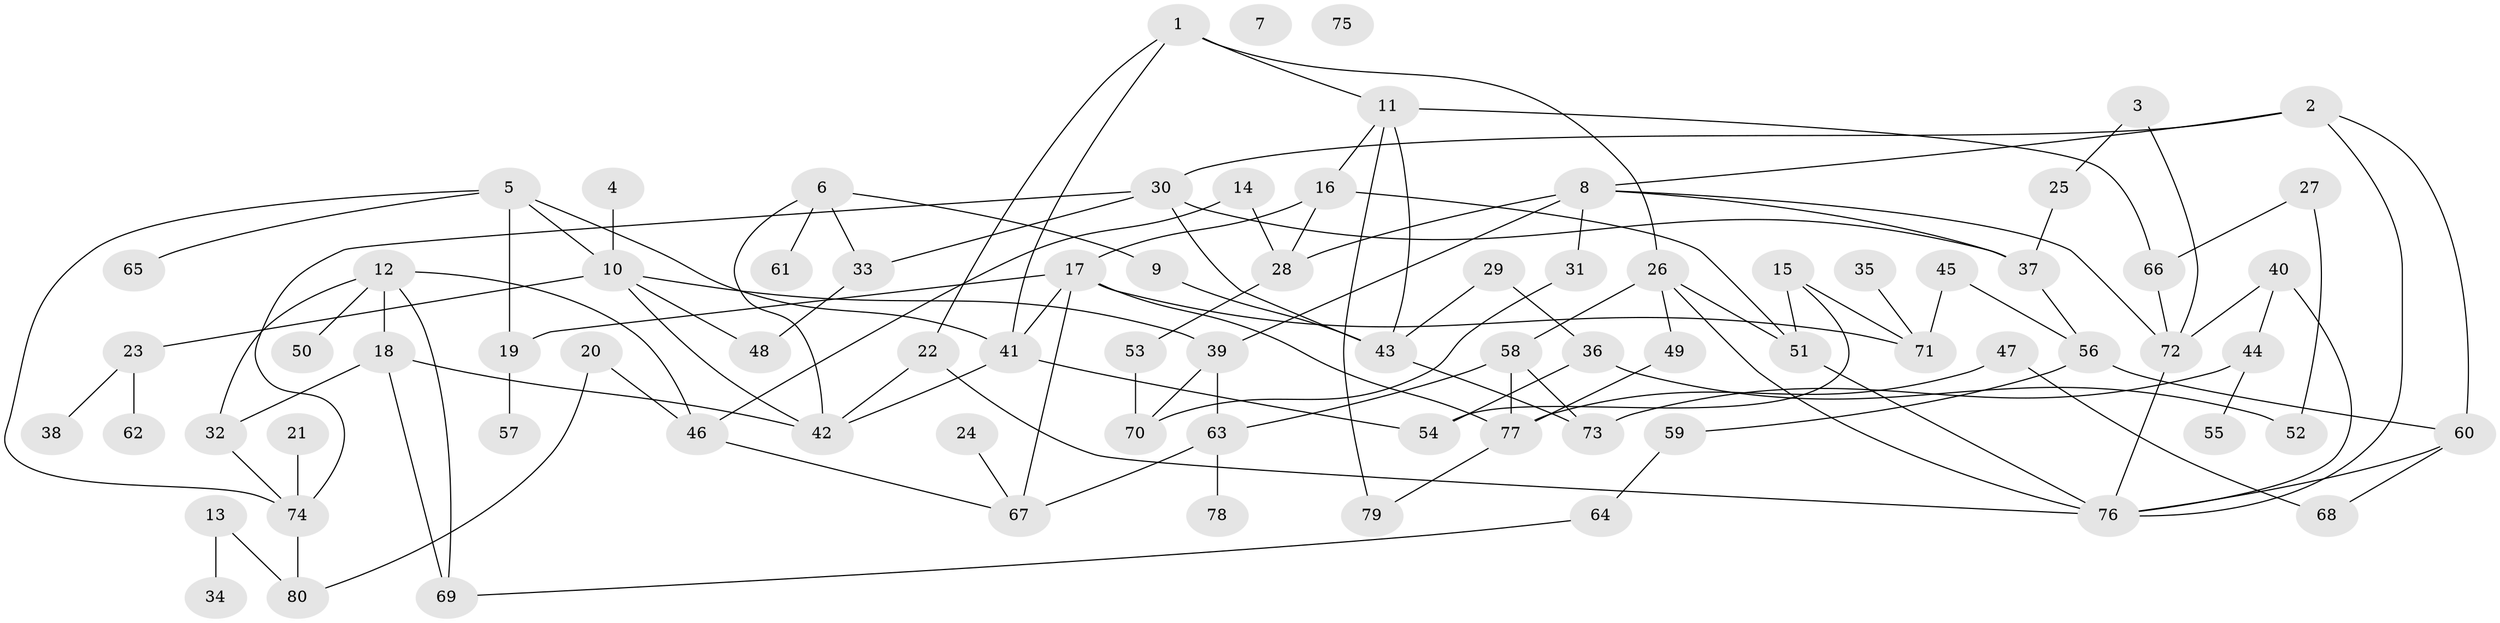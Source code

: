 // coarse degree distribution, {6: 0.057692307692307696, 5: 0.09615384615384616, 1: 0.17307692307692307, 7: 0.019230769230769232, 0: 0.038461538461538464, 8: 0.057692307692307696, 2: 0.17307692307692307, 3: 0.19230769230769232, 4: 0.17307692307692307, 9: 0.019230769230769232}
// Generated by graph-tools (version 1.1) at 2025/41/03/06/25 10:41:22]
// undirected, 80 vertices, 120 edges
graph export_dot {
graph [start="1"]
  node [color=gray90,style=filled];
  1;
  2;
  3;
  4;
  5;
  6;
  7;
  8;
  9;
  10;
  11;
  12;
  13;
  14;
  15;
  16;
  17;
  18;
  19;
  20;
  21;
  22;
  23;
  24;
  25;
  26;
  27;
  28;
  29;
  30;
  31;
  32;
  33;
  34;
  35;
  36;
  37;
  38;
  39;
  40;
  41;
  42;
  43;
  44;
  45;
  46;
  47;
  48;
  49;
  50;
  51;
  52;
  53;
  54;
  55;
  56;
  57;
  58;
  59;
  60;
  61;
  62;
  63;
  64;
  65;
  66;
  67;
  68;
  69;
  70;
  71;
  72;
  73;
  74;
  75;
  76;
  77;
  78;
  79;
  80;
  1 -- 11;
  1 -- 22;
  1 -- 26;
  1 -- 41;
  2 -- 8;
  2 -- 30;
  2 -- 60;
  2 -- 76;
  3 -- 25;
  3 -- 72;
  4 -- 10;
  5 -- 10;
  5 -- 19;
  5 -- 41;
  5 -- 65;
  5 -- 74;
  6 -- 9;
  6 -- 33;
  6 -- 42;
  6 -- 61;
  8 -- 28;
  8 -- 31;
  8 -- 37;
  8 -- 39;
  8 -- 72;
  9 -- 43;
  10 -- 23;
  10 -- 39;
  10 -- 42;
  10 -- 48;
  11 -- 16;
  11 -- 43;
  11 -- 66;
  11 -- 79;
  12 -- 18;
  12 -- 32;
  12 -- 46;
  12 -- 50;
  12 -- 69;
  13 -- 34;
  13 -- 80;
  14 -- 28;
  14 -- 46;
  15 -- 51;
  15 -- 54;
  15 -- 71;
  16 -- 17;
  16 -- 28;
  16 -- 51;
  17 -- 19;
  17 -- 41;
  17 -- 67;
  17 -- 71;
  17 -- 77;
  18 -- 32;
  18 -- 42;
  18 -- 69;
  19 -- 57;
  20 -- 46;
  20 -- 80;
  21 -- 74;
  22 -- 42;
  22 -- 76;
  23 -- 38;
  23 -- 62;
  24 -- 67;
  25 -- 37;
  26 -- 49;
  26 -- 51;
  26 -- 58;
  26 -- 76;
  27 -- 52;
  27 -- 66;
  28 -- 53;
  29 -- 36;
  29 -- 43;
  30 -- 33;
  30 -- 37;
  30 -- 43;
  30 -- 74;
  31 -- 70;
  32 -- 74;
  33 -- 48;
  35 -- 71;
  36 -- 52;
  36 -- 54;
  37 -- 56;
  39 -- 63;
  39 -- 70;
  40 -- 44;
  40 -- 72;
  40 -- 76;
  41 -- 42;
  41 -- 54;
  43 -- 73;
  44 -- 55;
  44 -- 73;
  45 -- 56;
  45 -- 71;
  46 -- 67;
  47 -- 68;
  47 -- 77;
  49 -- 77;
  51 -- 76;
  53 -- 70;
  56 -- 59;
  56 -- 60;
  58 -- 63;
  58 -- 73;
  58 -- 77;
  59 -- 64;
  60 -- 68;
  60 -- 76;
  63 -- 67;
  63 -- 78;
  64 -- 69;
  66 -- 72;
  72 -- 76;
  74 -- 80;
  77 -- 79;
}
